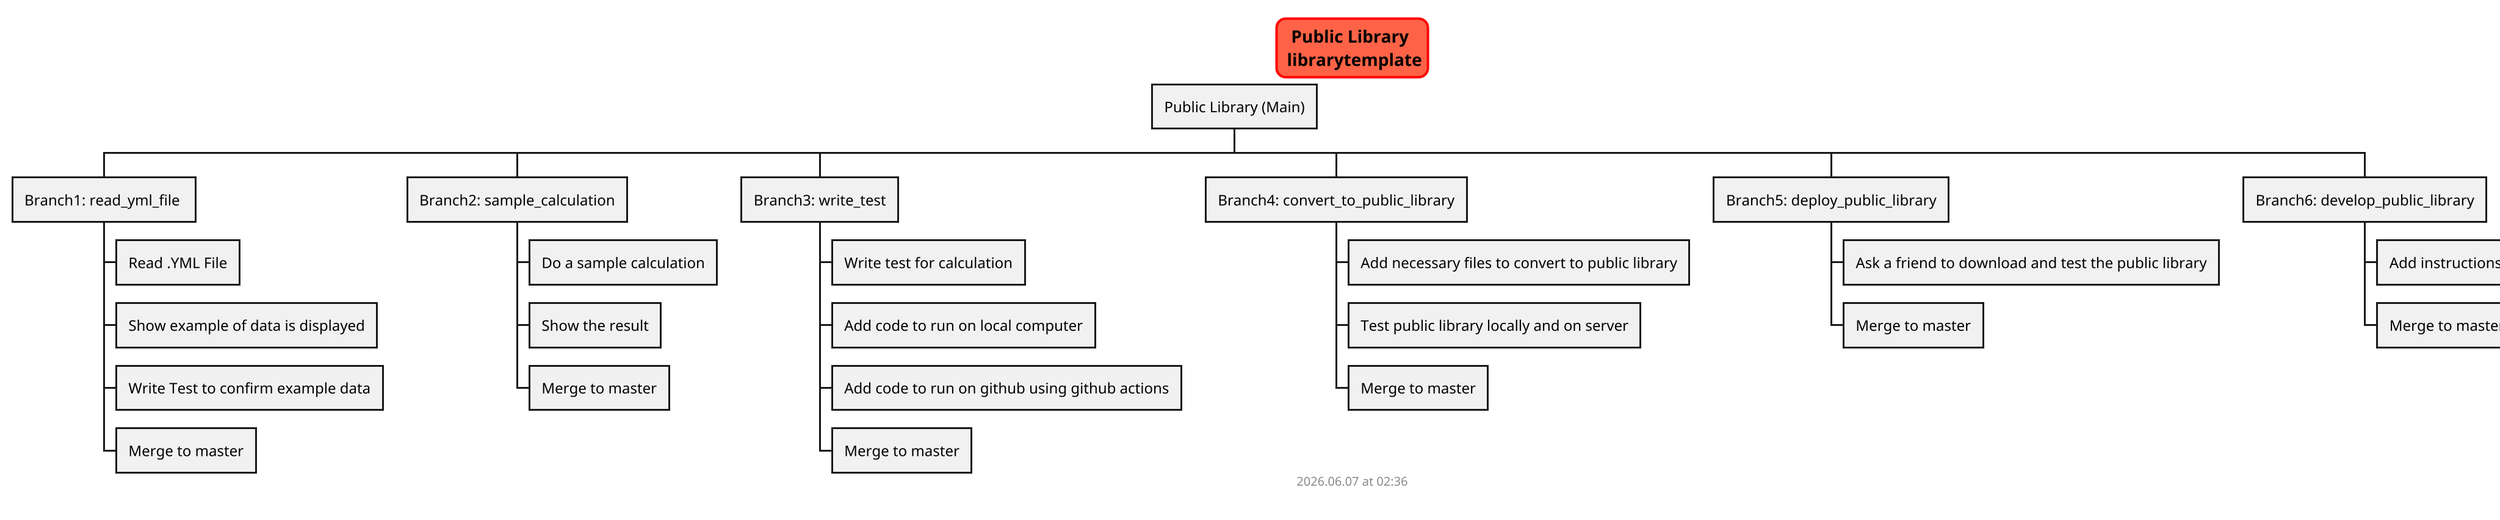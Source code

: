 @startwbs _public_library

scale 2
skinparam titleBorderRoundCorner 15
skinparam titleBorderThickness 2
skinparam titleBorderColor red
skinparam titleBackgroundColor Tomato

title Public Library \n librarytemplate

* Public Library (Main)

** Branch1: read_yml_file 
*** Read .YML File
*** Show example of data is displayed
*** Write Test to confirm example data
*** Merge to master

** Branch2: sample_calculation
*** Do a sample calculation
*** Show the result
*** Merge to master

** Branch3: write_test
*** Write test for calculation
*** Add code to run on local computer
*** Add code to run on github using github actions
*** Merge to master

** Branch4: convert_to_public_library
*** Add necessary files to convert to public library
*** Test public library locally and on server
*** Merge to master


** Branch5: deploy_public_library
*** Ask a friend to download and test the public library
*** Merge to master

** Branch6: develop_public_library
*** Add instructions to develop an exsiting python public library
*** Merge to master

footer
%date("yyyy.MM.dd' at 'HH:mm")
%filename()
end footer

@endwbs

